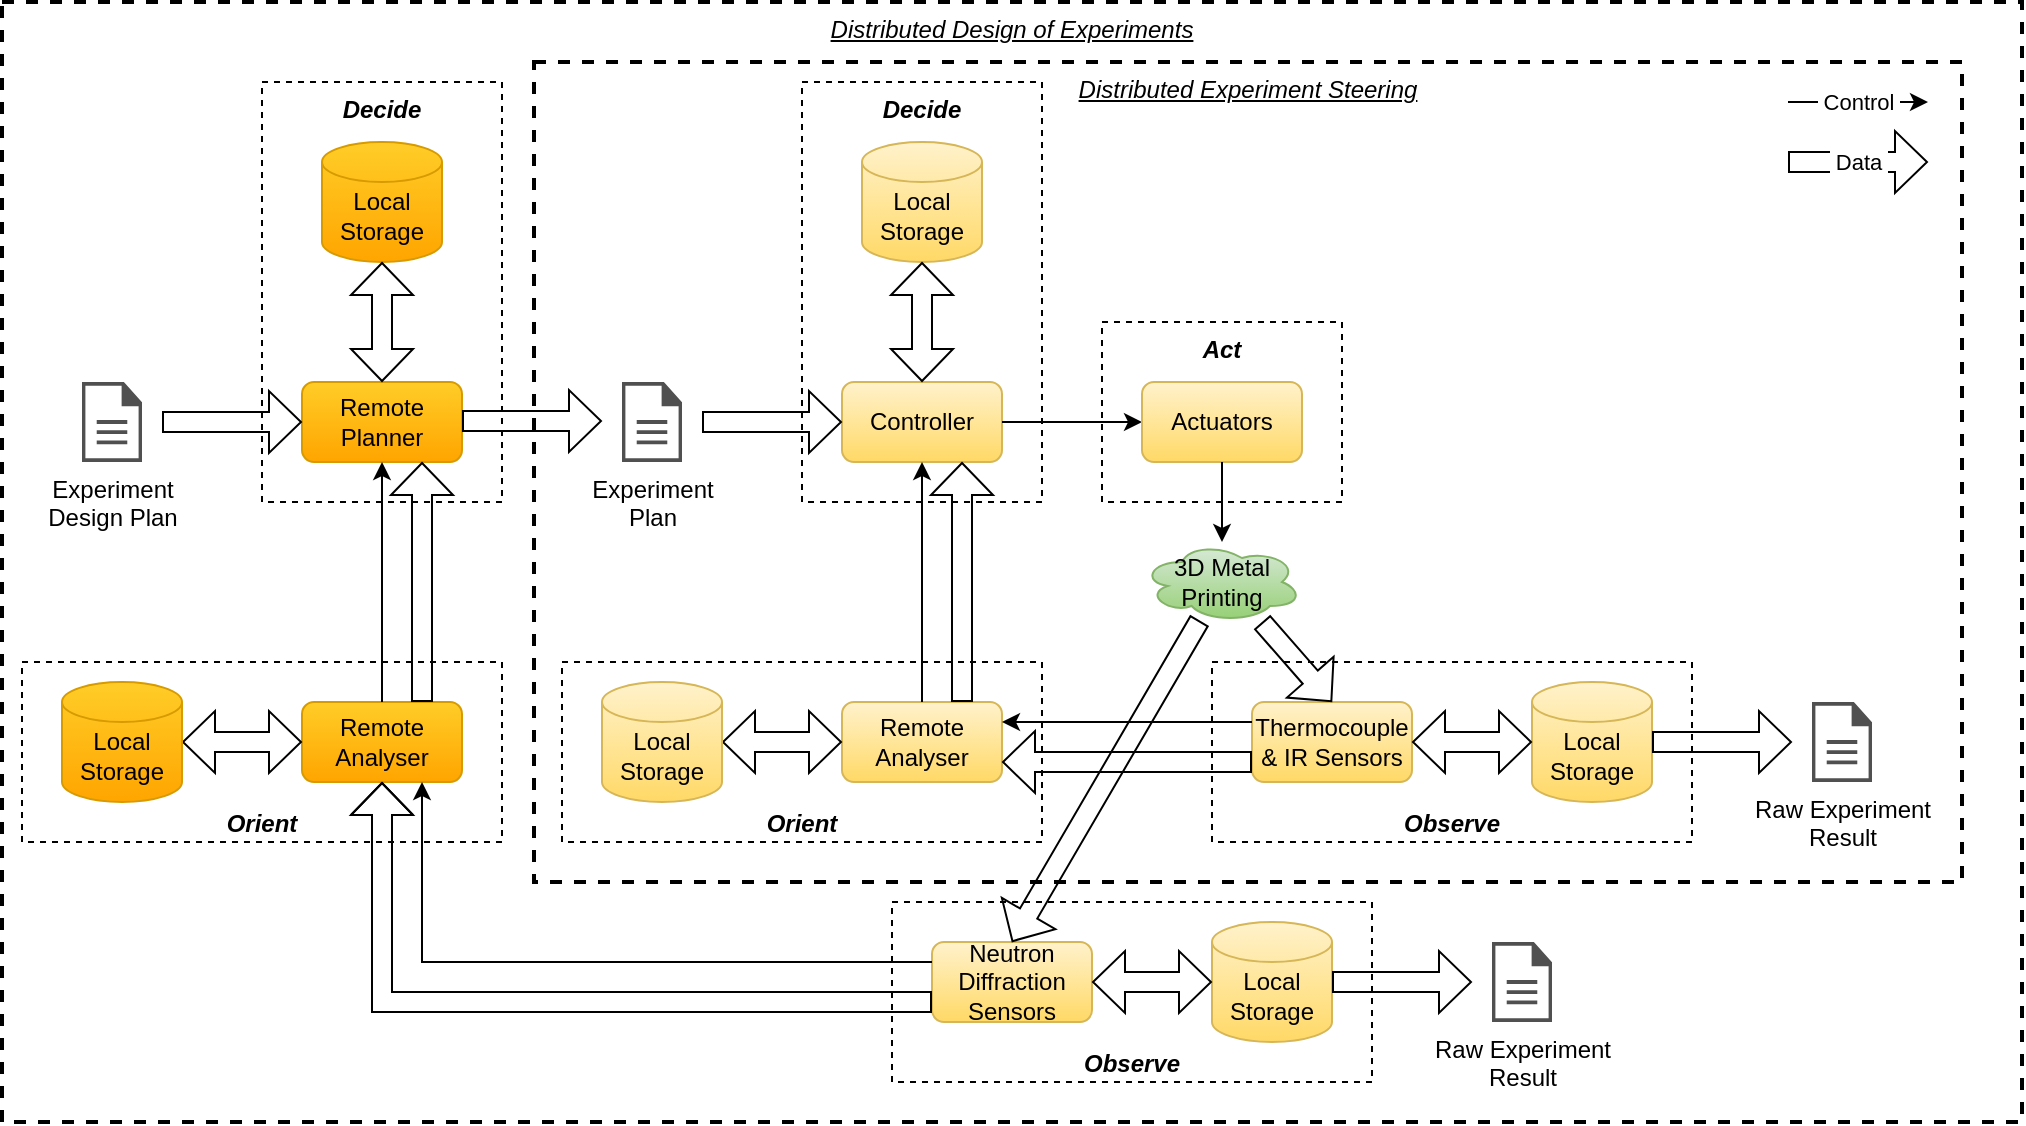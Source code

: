 <mxfile version="24.7.5">
  <diagram id="P3egCbBItE-vjyixLVVF" name="Page-1">
    <mxGraphModel dx="2294" dy="824" grid="1" gridSize="10" guides="1" tooltips="1" connect="1" arrows="1" fold="1" page="1" pageScale="1" pageWidth="1100" pageHeight="850" math="0" shadow="0">
      <root>
        <mxCell id="0" />
        <mxCell id="1" parent="0" />
        <mxCell id="BlkbCB-FxylbQSZlHxT3-26" value="&lt;i style=&quot;&quot;&gt;&lt;u style=&quot;&quot;&gt;Distributed Design of Experiments&lt;/u&gt;&lt;/i&gt;" style="rounded=0;whiteSpace=wrap;html=1;dashed=1;fillColor=none;verticalAlign=top;strokeWidth=2;" parent="1" vertex="1">
          <mxGeometry x="-100" y="90" width="1010" height="560" as="geometry" />
        </mxCell>
        <mxCell id="BlkbCB-FxylbQSZlHxT3-25" value="&lt;i style=&quot;&quot;&gt;&lt;u&gt;Distributed Experiment Steering&lt;/u&gt;&lt;/i&gt;" style="rounded=0;whiteSpace=wrap;html=1;dashed=1;fillColor=none;verticalAlign=top;strokeWidth=2;" parent="1" vertex="1">
          <mxGeometry x="166" y="120" width="714" height="410" as="geometry" />
        </mxCell>
        <mxCell id="ZZdG2KbTojn6cw3QZEdF-10" value="&lt;i&gt;&lt;b&gt;Orient&lt;/b&gt;&lt;/i&gt;" style="rounded=0;whiteSpace=wrap;html=1;dashed=1;fillColor=none;verticalAlign=bottom;" parent="1" vertex="1">
          <mxGeometry x="180" y="420" width="240" height="90" as="geometry" />
        </mxCell>
        <mxCell id="ZZdG2KbTojn6cw3QZEdF-11" value="&lt;b&gt;&lt;i&gt;Decide&lt;/i&gt;&lt;/b&gt;" style="rounded=0;whiteSpace=wrap;html=1;dashed=1;fillColor=none;verticalAlign=top;" parent="1" vertex="1">
          <mxGeometry x="300" y="130" width="120" height="210" as="geometry" />
        </mxCell>
        <mxCell id="ZZdG2KbTojn6cw3QZEdF-12" value="&lt;b&gt;&lt;i&gt;Act&lt;/i&gt;&lt;/b&gt;" style="rounded=0;whiteSpace=wrap;html=1;dashed=1;fillColor=none;verticalAlign=top;" parent="1" vertex="1">
          <mxGeometry x="450" y="250" width="120" height="90" as="geometry" />
        </mxCell>
        <mxCell id="ZZdG2KbTojn6cw3QZEdF-9" value="&lt;i&gt;&lt;b&gt;Observe&lt;/b&gt;&lt;/i&gt;" style="rounded=0;whiteSpace=wrap;html=1;dashed=1;fillColor=none;verticalAlign=bottom;" parent="1" vertex="1">
          <mxGeometry x="505" y="420" width="240" height="90" as="geometry" />
        </mxCell>
        <mxCell id="8yW3HtKEOS8D6HbiddwS-1" value="Experiment&lt;br&gt;Plan" style="sketch=0;pointerEvents=1;shadow=0;dashed=0;html=1;strokeColor=none;fillColor=#505050;labelPosition=center;verticalLabelPosition=bottom;verticalAlign=top;outlineConnect=0;align=center;shape=mxgraph.office.concepts.document;" parent="1" vertex="1">
          <mxGeometry x="210" y="280" width="30" height="40" as="geometry" />
        </mxCell>
        <mxCell id="8yW3HtKEOS8D6HbiddwS-2" value="Controller" style="rounded=1;whiteSpace=wrap;html=1;fillColor=#fff2cc;gradientColor=#ffd966;strokeColor=#d6b656;" parent="1" vertex="1">
          <mxGeometry x="320" y="280" width="80" height="40" as="geometry" />
        </mxCell>
        <mxCell id="8yW3HtKEOS8D6HbiddwS-9" value="" style="endArrow=classic;html=1;rounded=0;exitX=1;exitY=0.5;exitDx=0;exitDy=0;entryX=0;entryY=0.5;entryDx=0;entryDy=0;" parent="1" source="8yW3HtKEOS8D6HbiddwS-2" target="ZZdG2KbTojn6cw3QZEdF-2" edge="1">
          <mxGeometry width="50" height="50" relative="1" as="geometry">
            <mxPoint x="380" y="510" as="sourcePoint" />
            <mxPoint x="390" y="330" as="targetPoint" />
          </mxGeometry>
        </mxCell>
        <mxCell id="8yW3HtKEOS8D6HbiddwS-4" value="3D Metal Printing" style="ellipse;shape=cloud;whiteSpace=wrap;html=1;fillColor=#d5e8d4;gradientColor=#97d077;strokeColor=#82b366;" parent="1" vertex="1">
          <mxGeometry x="470" y="360" width="80" height="40" as="geometry" />
        </mxCell>
        <mxCell id="ZZdG2KbTojn6cw3QZEdF-1" value="Thermocouple&lt;br&gt;&amp;amp; IR Sensors" style="rounded=1;whiteSpace=wrap;html=1;fillColor=#fff2cc;gradientColor=#ffd966;strokeColor=#d6b656;" parent="1" vertex="1">
          <mxGeometry x="525" y="440" width="80" height="40" as="geometry" />
        </mxCell>
        <mxCell id="ZZdG2KbTojn6cw3QZEdF-2" value="Actuators" style="rounded=1;whiteSpace=wrap;html=1;fillColor=#fff2cc;gradientColor=#ffd966;strokeColor=#d6b656;" parent="1" vertex="1">
          <mxGeometry x="470" y="280" width="80" height="40" as="geometry" />
        </mxCell>
        <mxCell id="ZZdG2KbTojn6cw3QZEdF-3" value="" style="endArrow=classic;html=1;rounded=0;exitX=0.5;exitY=1;exitDx=0;exitDy=0;entryX=0.5;entryY=0;entryDx=0;entryDy=0;" parent="1" source="ZZdG2KbTojn6cw3QZEdF-2" target="8yW3HtKEOS8D6HbiddwS-4" edge="1">
          <mxGeometry width="50" height="50" relative="1" as="geometry">
            <mxPoint x="390" y="560" as="sourcePoint" />
            <mxPoint x="640" y="350" as="targetPoint" />
          </mxGeometry>
        </mxCell>
        <mxCell id="ZZdG2KbTojn6cw3QZEdF-5" value="Remote&lt;br&gt;Analyser" style="rounded=1;whiteSpace=wrap;html=1;fillColor=#fff2cc;gradientColor=#ffd966;strokeColor=#d6b656;" parent="1" vertex="1">
          <mxGeometry x="320" y="440" width="80" height="40" as="geometry" />
        </mxCell>
        <mxCell id="ZZdG2KbTojn6cw3QZEdF-6" value="" style="endArrow=classic;html=1;rounded=0;exitX=0;exitY=0.25;exitDx=0;exitDy=0;entryX=1;entryY=0.25;entryDx=0;entryDy=0;" parent="1" source="ZZdG2KbTojn6cw3QZEdF-1" target="ZZdG2KbTojn6cw3QZEdF-5" edge="1">
          <mxGeometry width="50" height="50" relative="1" as="geometry">
            <mxPoint x="400" y="570" as="sourcePoint" />
            <mxPoint x="450" y="520" as="targetPoint" />
          </mxGeometry>
        </mxCell>
        <mxCell id="ZZdG2KbTojn6cw3QZEdF-7" value="" style="endArrow=classic;html=1;rounded=0;exitX=0.5;exitY=0;exitDx=0;exitDy=0;entryX=0.5;entryY=1;entryDx=0;entryDy=0;" parent="1" source="ZZdG2KbTojn6cw3QZEdF-5" target="8yW3HtKEOS8D6HbiddwS-2" edge="1">
          <mxGeometry width="50" height="50" relative="1" as="geometry">
            <mxPoint x="400" y="570" as="sourcePoint" />
            <mxPoint x="450" y="520" as="targetPoint" />
          </mxGeometry>
        </mxCell>
        <mxCell id="ivcJ0Vw7QY5pCtP25yYA-1" value="&lt;br&gt;Local&lt;br&gt;Storage" style="strokeWidth=1;html=1;shape=mxgraph.flowchart.database;whiteSpace=wrap;labelBackgroundColor=none;fillColor=#fff2cc;gradientColor=#ffd966;strokeColor=#d6b656;" parent="1" vertex="1">
          <mxGeometry x="665" y="430" width="60" height="60" as="geometry" />
        </mxCell>
        <mxCell id="ivcJ0Vw7QY5pCtP25yYA-2" value="" style="shape=flexArrow;endArrow=classic;html=1;rounded=0;exitX=1;exitY=0.5;exitDx=0;exitDy=0;endSize=5;startSize=5;startArrow=block;" parent="1" source="ZZdG2KbTojn6cw3QZEdF-1" target="ivcJ0Vw7QY5pCtP25yYA-1" edge="1">
          <mxGeometry width="50" height="50" relative="1" as="geometry">
            <mxPoint x="385" y="550" as="sourcePoint" />
            <mxPoint x="665" y="510" as="targetPoint" />
          </mxGeometry>
        </mxCell>
        <mxCell id="ivcJ0Vw7QY5pCtP25yYA-3" value="" style="shape=flexArrow;endArrow=classic;html=1;rounded=0;entryX=1;entryY=0.5;entryDx=0;entryDy=0;startArrow=block;startSize=5;endSize=5;entryPerimeter=0;" parent="1" source="ZZdG2KbTojn6cw3QZEdF-5" target="ivcJ0Vw7QY5pCtP25yYA-14" edge="1">
          <mxGeometry width="50" height="50" relative="1" as="geometry">
            <mxPoint x="480" y="430" as="sourcePoint" />
            <mxPoint x="550" y="430" as="targetPoint" />
          </mxGeometry>
        </mxCell>
        <mxCell id="ivcJ0Vw7QY5pCtP25yYA-6" value="" style="shape=flexArrow;endArrow=classic;html=1;rounded=0;entryX=0.5;entryY=0;entryDx=0;entryDy=0;endSize=5;startSize=5;" parent="1" target="ZZdG2KbTojn6cw3QZEdF-1" edge="1">
          <mxGeometry width="50" height="50" relative="1" as="geometry">
            <mxPoint x="530" y="400" as="sourcePoint" />
            <mxPoint x="480" y="411" as="targetPoint" />
          </mxGeometry>
        </mxCell>
        <mxCell id="ivcJ0Vw7QY5pCtP25yYA-10" value="" style="shape=flexArrow;endArrow=classic;html=1;rounded=0;endSize=5;startSize=5;entryX=0;entryY=0.5;entryDx=0;entryDy=0;" parent="1" target="8yW3HtKEOS8D6HbiddwS-2" edge="1">
          <mxGeometry width="50" height="50" relative="1" as="geometry">
            <mxPoint x="250" y="300" as="sourcePoint" />
            <mxPoint x="700" y="400" as="targetPoint" />
          </mxGeometry>
        </mxCell>
        <mxCell id="ivcJ0Vw7QY5pCtP25yYA-14" value="&lt;br&gt;Local&lt;br&gt;Storage" style="strokeWidth=1;html=1;shape=mxgraph.flowchart.database;whiteSpace=wrap;labelBackgroundColor=none;fillColor=#fff2cc;gradientColor=#ffd966;strokeColor=#d6b656;" parent="1" vertex="1">
          <mxGeometry x="200" y="430" width="60" height="60" as="geometry" />
        </mxCell>
        <mxCell id="ivcJ0Vw7QY5pCtP25yYA-18" value="&lt;br&gt;Local&lt;br&gt;Storage" style="strokeWidth=1;html=1;shape=mxgraph.flowchart.database;whiteSpace=wrap;labelBackgroundColor=none;fillColor=#fff2cc;gradientColor=#ffd966;strokeColor=#d6b656;" parent="1" vertex="1">
          <mxGeometry x="330" y="160" width="60" height="60" as="geometry" />
        </mxCell>
        <mxCell id="ivcJ0Vw7QY5pCtP25yYA-19" value="" style="shape=flexArrow;endArrow=classic;html=1;rounded=0;startArrow=block;startSize=5;endSize=5;" parent="1" source="ivcJ0Vw7QY5pCtP25yYA-18" target="8yW3HtKEOS8D6HbiddwS-2" edge="1">
          <mxGeometry width="50" height="50" relative="1" as="geometry">
            <mxPoint x="370" y="490" as="sourcePoint" />
            <mxPoint x="370" y="530" as="targetPoint" />
          </mxGeometry>
        </mxCell>
        <mxCell id="ivcJ0Vw7QY5pCtP25yYA-20" value="" style="shape=flexArrow;endArrow=classic;html=1;rounded=0;endSize=5;startSize=5;entryX=1;entryY=0.75;entryDx=0;entryDy=0;exitX=0;exitY=0.75;exitDx=0;exitDy=0;" parent="1" source="ZZdG2KbTojn6cw3QZEdF-1" target="ZZdG2KbTojn6cw3QZEdF-5" edge="1">
          <mxGeometry width="50" height="50" relative="1" as="geometry">
            <mxPoint x="600" y="570" as="sourcePoint" />
            <mxPoint x="380" y="610" as="targetPoint" />
          </mxGeometry>
        </mxCell>
        <mxCell id="ivcJ0Vw7QY5pCtP25yYA-21" value="" style="shape=flexArrow;endArrow=classic;html=1;rounded=0;endSize=5;startSize=5;entryX=0.75;entryY=1;entryDx=0;entryDy=0;exitX=0.75;exitY=0;exitDx=0;exitDy=0;" parent="1" source="ZZdG2KbTojn6cw3QZEdF-5" target="8yW3HtKEOS8D6HbiddwS-2" edge="1">
          <mxGeometry width="50" height="50" relative="1" as="geometry">
            <mxPoint x="550" y="490" as="sourcePoint" />
            <mxPoint x="410" y="490" as="targetPoint" />
          </mxGeometry>
        </mxCell>
        <mxCell id="53u_tNHBsubDG4iRoRXi-1" value="Raw Experiment&lt;br&gt;Result" style="sketch=0;pointerEvents=1;shadow=0;dashed=0;html=1;strokeColor=none;fillColor=#505050;labelPosition=center;verticalLabelPosition=bottom;verticalAlign=top;outlineConnect=0;align=center;shape=mxgraph.office.concepts.document;" parent="1" vertex="1">
          <mxGeometry x="805" y="440" width="30" height="40" as="geometry" />
        </mxCell>
        <mxCell id="53u_tNHBsubDG4iRoRXi-2" value="" style="shape=flexArrow;endArrow=classic;html=1;rounded=0;endSize=5;startSize=5;exitX=1;exitY=0.5;exitDx=0;exitDy=0;exitPerimeter=0;" parent="1" source="ivcJ0Vw7QY5pCtP25yYA-1" edge="1">
          <mxGeometry width="50" height="50" relative="1" as="geometry">
            <mxPoint x="825" y="310" as="sourcePoint" />
            <mxPoint x="795" y="460" as="targetPoint" />
          </mxGeometry>
        </mxCell>
        <mxCell id="FbyAllKG4PkfHrCSDohA-5" value="&amp;nbsp;Control&amp;nbsp;" style="endArrow=classic;html=1;rounded=0;entryX=0;entryY=0.5;entryDx=0;entryDy=0;" parent="1" edge="1">
          <mxGeometry width="50" height="50" relative="1" as="geometry">
            <mxPoint x="793" y="140" as="sourcePoint" />
            <mxPoint x="863" y="140" as="targetPoint" />
          </mxGeometry>
        </mxCell>
        <mxCell id="FbyAllKG4PkfHrCSDohA-6" value="&amp;nbsp;Data&amp;nbsp;" style="shape=flexArrow;endArrow=classic;html=1;rounded=0;endSize=5;startSize=5;" parent="1" edge="1">
          <mxGeometry width="50" height="50" relative="1" as="geometry">
            <mxPoint x="793" y="170" as="sourcePoint" />
            <mxPoint x="863" y="170" as="targetPoint" />
          </mxGeometry>
        </mxCell>
        <mxCell id="BlkbCB-FxylbQSZlHxT3-2" value="&lt;i&gt;&lt;b&gt;Orient&lt;/b&gt;&lt;/i&gt;" style="rounded=0;whiteSpace=wrap;html=1;dashed=1;fillColor=none;verticalAlign=bottom;" parent="1" vertex="1">
          <mxGeometry x="-90" y="420" width="240" height="90" as="geometry" />
        </mxCell>
        <mxCell id="BlkbCB-FxylbQSZlHxT3-3" value="&lt;b&gt;&lt;i&gt;Decide&lt;/i&gt;&lt;/b&gt;" style="rounded=0;whiteSpace=wrap;html=1;dashed=1;fillColor=none;verticalAlign=top;" parent="1" vertex="1">
          <mxGeometry x="30" y="130" width="120" height="210" as="geometry" />
        </mxCell>
        <mxCell id="BlkbCB-FxylbQSZlHxT3-4" value="Experiment&lt;br&gt;Design Plan" style="sketch=0;pointerEvents=1;shadow=0;dashed=0;html=1;strokeColor=none;fillColor=#505050;labelPosition=center;verticalLabelPosition=bottom;verticalAlign=top;outlineConnect=0;align=center;shape=mxgraph.office.concepts.document;" parent="1" vertex="1">
          <mxGeometry x="-60" y="280" width="30" height="40" as="geometry" />
        </mxCell>
        <mxCell id="BlkbCB-FxylbQSZlHxT3-5" value="Remote&lt;br&gt;Planner" style="rounded=1;whiteSpace=wrap;html=1;fillColor=#ffcd28;gradientColor=#ffa500;strokeColor=#d79b00;" parent="1" vertex="1">
          <mxGeometry x="50" y="280" width="80" height="40" as="geometry" />
        </mxCell>
        <mxCell id="BlkbCB-FxylbQSZlHxT3-6" value="Remote&lt;br&gt;Analyser" style="rounded=1;whiteSpace=wrap;html=1;fillColor=#ffcd28;gradientColor=#ffa500;strokeColor=#d79b00;" parent="1" vertex="1">
          <mxGeometry x="50" y="440" width="80" height="40" as="geometry" />
        </mxCell>
        <mxCell id="BlkbCB-FxylbQSZlHxT3-7" value="" style="endArrow=classic;html=1;rounded=0;exitX=0.5;exitY=0;exitDx=0;exitDy=0;entryX=0.5;entryY=1;entryDx=0;entryDy=0;" parent="1" source="BlkbCB-FxylbQSZlHxT3-6" target="BlkbCB-FxylbQSZlHxT3-5" edge="1">
          <mxGeometry width="50" height="50" relative="1" as="geometry">
            <mxPoint x="130" y="570" as="sourcePoint" />
            <mxPoint x="180" y="520" as="targetPoint" />
          </mxGeometry>
        </mxCell>
        <mxCell id="BlkbCB-FxylbQSZlHxT3-8" value="" style="shape=flexArrow;endArrow=classic;html=1;rounded=0;entryX=1;entryY=0.5;entryDx=0;entryDy=0;startArrow=block;startSize=5;endSize=5;entryPerimeter=0;" parent="1" source="BlkbCB-FxylbQSZlHxT3-6" target="BlkbCB-FxylbQSZlHxT3-10" edge="1">
          <mxGeometry width="50" height="50" relative="1" as="geometry">
            <mxPoint x="210" y="430" as="sourcePoint" />
            <mxPoint x="280" y="430" as="targetPoint" />
          </mxGeometry>
        </mxCell>
        <mxCell id="BlkbCB-FxylbQSZlHxT3-9" value="" style="shape=flexArrow;endArrow=classic;html=1;rounded=0;endSize=5;startSize=5;entryX=0;entryY=0.5;entryDx=0;entryDy=0;" parent="1" target="BlkbCB-FxylbQSZlHxT3-5" edge="1">
          <mxGeometry width="50" height="50" relative="1" as="geometry">
            <mxPoint x="-20" y="300" as="sourcePoint" />
            <mxPoint x="430" y="400" as="targetPoint" />
          </mxGeometry>
        </mxCell>
        <mxCell id="BlkbCB-FxylbQSZlHxT3-10" value="&lt;br&gt;Local&lt;br&gt;Storage" style="strokeWidth=1;html=1;shape=mxgraph.flowchart.database;whiteSpace=wrap;labelBackgroundColor=none;fillColor=#ffcd28;gradientColor=#ffa500;strokeColor=#d79b00;" parent="1" vertex="1">
          <mxGeometry x="-70" y="430" width="60" height="60" as="geometry" />
        </mxCell>
        <mxCell id="BlkbCB-FxylbQSZlHxT3-11" value="&lt;br&gt;Local&lt;br&gt;Storage" style="strokeWidth=1;html=1;shape=mxgraph.flowchart.database;whiteSpace=wrap;labelBackgroundColor=none;fillColor=#ffcd28;gradientColor=#ffa500;strokeColor=#d79b00;" parent="1" vertex="1">
          <mxGeometry x="60" y="160" width="60" height="60" as="geometry" />
        </mxCell>
        <mxCell id="BlkbCB-FxylbQSZlHxT3-12" value="" style="shape=flexArrow;endArrow=classic;html=1;rounded=0;startArrow=block;startSize=5;endSize=5;" parent="1" source="BlkbCB-FxylbQSZlHxT3-11" target="BlkbCB-FxylbQSZlHxT3-5" edge="1">
          <mxGeometry width="50" height="50" relative="1" as="geometry">
            <mxPoint x="100" y="490" as="sourcePoint" />
            <mxPoint x="100" y="530" as="targetPoint" />
          </mxGeometry>
        </mxCell>
        <mxCell id="BlkbCB-FxylbQSZlHxT3-13" value="" style="shape=flexArrow;endArrow=classic;html=1;rounded=0;endSize=5;startSize=5;entryX=0.75;entryY=1;entryDx=0;entryDy=0;exitX=0.75;exitY=0;exitDx=0;exitDy=0;" parent="1" source="BlkbCB-FxylbQSZlHxT3-6" target="BlkbCB-FxylbQSZlHxT3-5" edge="1">
          <mxGeometry width="50" height="50" relative="1" as="geometry">
            <mxPoint x="280" y="490" as="sourcePoint" />
            <mxPoint x="140" y="490" as="targetPoint" />
          </mxGeometry>
        </mxCell>
        <mxCell id="BlkbCB-FxylbQSZlHxT3-14" value="" style="shape=flexArrow;endArrow=classic;html=1;rounded=0;endSize=5;startSize=5;entryX=0;entryY=0.5;entryDx=0;entryDy=0;" parent="1" edge="1">
          <mxGeometry width="50" height="50" relative="1" as="geometry">
            <mxPoint x="130" y="299.5" as="sourcePoint" />
            <mxPoint x="200" y="299.5" as="targetPoint" />
          </mxGeometry>
        </mxCell>
        <mxCell id="BlkbCB-FxylbQSZlHxT3-16" value="&lt;i&gt;&lt;b&gt;Observe&lt;/b&gt;&lt;/i&gt;" style="rounded=0;whiteSpace=wrap;html=1;dashed=1;fillColor=none;verticalAlign=bottom;" parent="1" vertex="1">
          <mxGeometry x="345" y="540" width="240" height="90" as="geometry" />
        </mxCell>
        <mxCell id="BlkbCB-FxylbQSZlHxT3-17" value="Neutron Diffraction&lt;br&gt;Sensors" style="rounded=1;whiteSpace=wrap;html=1;fillColor=#fff2cc;gradientColor=#ffd966;strokeColor=#d6b656;" parent="1" vertex="1">
          <mxGeometry x="365" y="560" width="80" height="40" as="geometry" />
        </mxCell>
        <mxCell id="BlkbCB-FxylbQSZlHxT3-18" value="&lt;br&gt;Local&lt;br&gt;Storage" style="strokeWidth=1;html=1;shape=mxgraph.flowchart.database;whiteSpace=wrap;labelBackgroundColor=none;fillColor=#fff2cc;gradientColor=#ffd966;strokeColor=#d6b656;" parent="1" vertex="1">
          <mxGeometry x="505" y="550" width="60" height="60" as="geometry" />
        </mxCell>
        <mxCell id="BlkbCB-FxylbQSZlHxT3-19" value="" style="shape=flexArrow;endArrow=classic;html=1;rounded=0;exitX=1;exitY=0.5;exitDx=0;exitDy=0;endSize=5;startSize=5;startArrow=block;" parent="1" source="BlkbCB-FxylbQSZlHxT3-17" target="BlkbCB-FxylbQSZlHxT3-18" edge="1">
          <mxGeometry width="50" height="50" relative="1" as="geometry">
            <mxPoint x="225" y="670" as="sourcePoint" />
            <mxPoint x="505" y="630" as="targetPoint" />
          </mxGeometry>
        </mxCell>
        <mxCell id="BlkbCB-FxylbQSZlHxT3-20" value="Raw Experiment&lt;br&gt;Result" style="sketch=0;pointerEvents=1;shadow=0;dashed=0;html=1;strokeColor=none;fillColor=#505050;labelPosition=center;verticalLabelPosition=bottom;verticalAlign=top;outlineConnect=0;align=center;shape=mxgraph.office.concepts.document;" parent="1" vertex="1">
          <mxGeometry x="645" y="560" width="30" height="40" as="geometry" />
        </mxCell>
        <mxCell id="BlkbCB-FxylbQSZlHxT3-21" value="" style="shape=flexArrow;endArrow=classic;html=1;rounded=0;endSize=5;startSize=5;exitX=1;exitY=0.5;exitDx=0;exitDy=0;exitPerimeter=0;" parent="1" source="BlkbCB-FxylbQSZlHxT3-18" edge="1">
          <mxGeometry width="50" height="50" relative="1" as="geometry">
            <mxPoint x="665" y="430" as="sourcePoint" />
            <mxPoint x="635" y="580" as="targetPoint" />
          </mxGeometry>
        </mxCell>
        <mxCell id="BlkbCB-FxylbQSZlHxT3-22" value="" style="shape=flexArrow;endArrow=classic;html=1;rounded=0;endSize=5;startSize=5;entryX=0.5;entryY=0;entryDx=0;entryDy=0;" parent="1" source="8yW3HtKEOS8D6HbiddwS-4" target="BlkbCB-FxylbQSZlHxT3-17" edge="1">
          <mxGeometry width="50" height="50" relative="1" as="geometry">
            <mxPoint x="524" y="408" as="sourcePoint" />
            <mxPoint x="440" y="530" as="targetPoint" />
          </mxGeometry>
        </mxCell>
        <mxCell id="BlkbCB-FxylbQSZlHxT3-23" value="" style="shape=flexArrow;endArrow=classic;html=1;rounded=0;endSize=5;startSize=5;exitX=0;exitY=0.75;exitDx=0;exitDy=0;entryX=0.5;entryY=1;entryDx=0;entryDy=0;" parent="1" source="BlkbCB-FxylbQSZlHxT3-17" target="BlkbCB-FxylbQSZlHxT3-6" edge="1">
          <mxGeometry width="50" height="50" relative="1" as="geometry">
            <mxPoint x="535" y="480" as="sourcePoint" />
            <mxPoint x="-50" y="630" as="targetPoint" />
            <Array as="points">
              <mxPoint x="90" y="590" />
            </Array>
          </mxGeometry>
        </mxCell>
        <mxCell id="BlkbCB-FxylbQSZlHxT3-24" value="" style="endArrow=classic;html=1;rounded=0;exitX=0;exitY=0.25;exitDx=0;exitDy=0;entryX=0.75;entryY=1;entryDx=0;entryDy=0;" parent="1" source="BlkbCB-FxylbQSZlHxT3-17" target="BlkbCB-FxylbQSZlHxT3-6" edge="1">
          <mxGeometry width="50" height="50" relative="1" as="geometry">
            <mxPoint x="535" y="460" as="sourcePoint" />
            <mxPoint x="410" y="460" as="targetPoint" />
            <Array as="points">
              <mxPoint x="110" y="570" />
            </Array>
          </mxGeometry>
        </mxCell>
      </root>
    </mxGraphModel>
  </diagram>
</mxfile>
